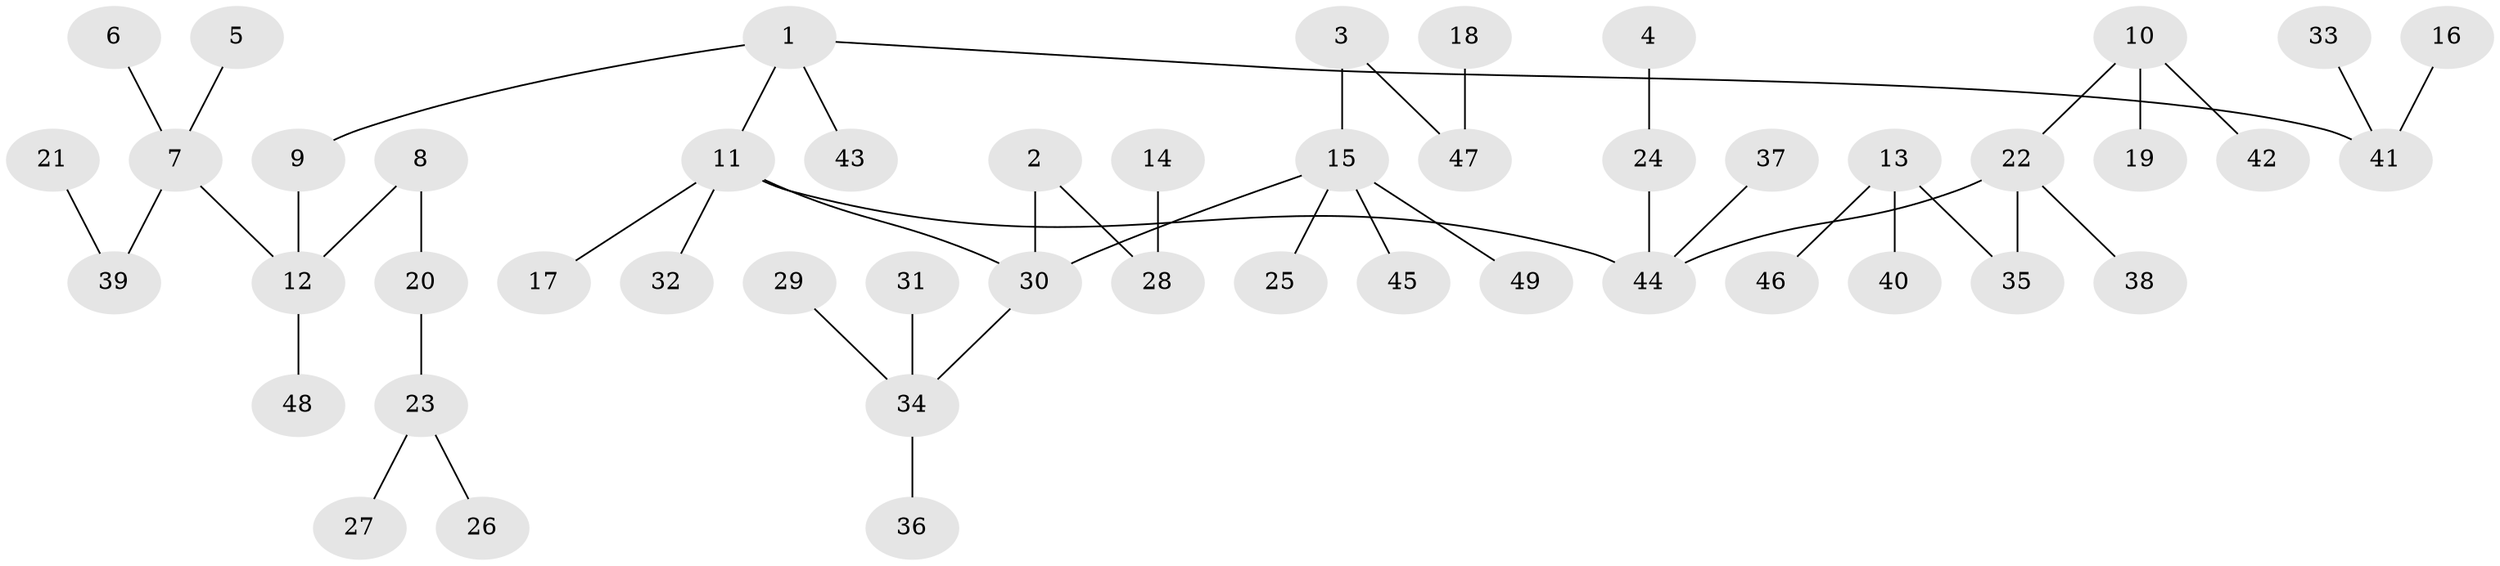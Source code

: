 // original degree distribution, {6: 0.03278688524590164, 7: 0.00819672131147541, 5: 0.01639344262295082, 3: 0.16393442622950818, 2: 0.22950819672131148, 4: 0.04918032786885246, 1: 0.5}
// Generated by graph-tools (version 1.1) at 2025/37/03/04/25 23:37:28]
// undirected, 49 vertices, 48 edges
graph export_dot {
  node [color=gray90,style=filled];
  1;
  2;
  3;
  4;
  5;
  6;
  7;
  8;
  9;
  10;
  11;
  12;
  13;
  14;
  15;
  16;
  17;
  18;
  19;
  20;
  21;
  22;
  23;
  24;
  25;
  26;
  27;
  28;
  29;
  30;
  31;
  32;
  33;
  34;
  35;
  36;
  37;
  38;
  39;
  40;
  41;
  42;
  43;
  44;
  45;
  46;
  47;
  48;
  49;
  1 -- 9 [weight=1.0];
  1 -- 11 [weight=1.0];
  1 -- 41 [weight=1.0];
  1 -- 43 [weight=1.0];
  2 -- 28 [weight=1.0];
  2 -- 30 [weight=1.0];
  3 -- 15 [weight=1.0];
  3 -- 47 [weight=1.0];
  4 -- 24 [weight=1.0];
  5 -- 7 [weight=1.0];
  6 -- 7 [weight=1.0];
  7 -- 12 [weight=1.0];
  7 -- 39 [weight=1.0];
  8 -- 12 [weight=1.0];
  8 -- 20 [weight=1.0];
  9 -- 12 [weight=1.0];
  10 -- 19 [weight=1.0];
  10 -- 22 [weight=1.0];
  10 -- 42 [weight=1.0];
  11 -- 17 [weight=1.0];
  11 -- 30 [weight=1.0];
  11 -- 32 [weight=1.0];
  11 -- 44 [weight=1.0];
  12 -- 48 [weight=1.0];
  13 -- 35 [weight=1.0];
  13 -- 40 [weight=1.0];
  13 -- 46 [weight=1.0];
  14 -- 28 [weight=1.0];
  15 -- 25 [weight=1.0];
  15 -- 30 [weight=1.0];
  15 -- 45 [weight=1.0];
  15 -- 49 [weight=1.0];
  16 -- 41 [weight=1.0];
  18 -- 47 [weight=1.0];
  20 -- 23 [weight=1.0];
  21 -- 39 [weight=1.0];
  22 -- 35 [weight=1.0];
  22 -- 38 [weight=1.0];
  22 -- 44 [weight=1.0];
  23 -- 26 [weight=1.0];
  23 -- 27 [weight=1.0];
  24 -- 44 [weight=1.0];
  29 -- 34 [weight=1.0];
  30 -- 34 [weight=1.0];
  31 -- 34 [weight=1.0];
  33 -- 41 [weight=1.0];
  34 -- 36 [weight=1.0];
  37 -- 44 [weight=1.0];
}
